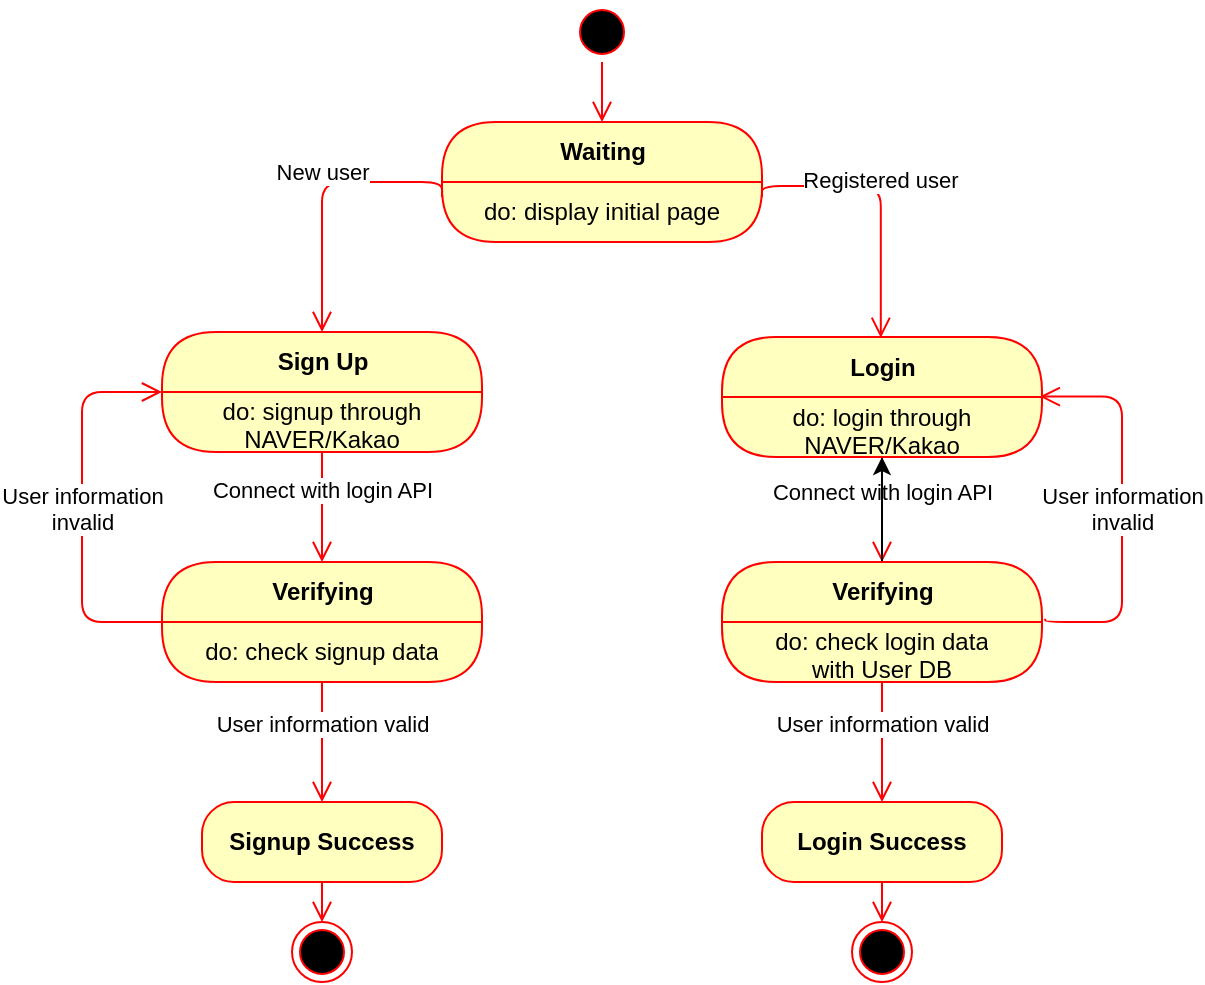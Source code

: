 <mxfile version="10.6.7" type="device"><diagram id="1BZDilK6yC3gpZiMemIy" name="Page-1"><mxGraphModel dx="649" dy="794" grid="1" gridSize="10" guides="1" tooltips="1" connect="1" arrows="1" fold="1" page="1" pageScale="1" pageWidth="827" pageHeight="1169" math="0" shadow="0"><root><mxCell id="0"/><mxCell id="1" parent="0"/><mxCell id="YGB9TMCgIRE_jNW2NB7V-3" value="" style="ellipse;html=1;shape=startState;fillColor=#000000;strokeColor=#ff0000;" vertex="1" parent="1"><mxGeometry x="445" y="40" width="30" height="30" as="geometry"/></mxCell><mxCell id="YGB9TMCgIRE_jNW2NB7V-4" value="" style="edgeStyle=orthogonalEdgeStyle;html=1;verticalAlign=bottom;endArrow=open;endSize=8;strokeColor=#ff0000;" edge="1" source="YGB9TMCgIRE_jNW2NB7V-3" parent="1"><mxGeometry relative="1" as="geometry"><mxPoint x="460" y="100" as="targetPoint"/></mxGeometry></mxCell><mxCell id="YGB9TMCgIRE_jNW2NB7V-5" value="Waiting" style="swimlane;html=1;fontStyle=1;align=center;verticalAlign=middle;childLayout=stackLayout;horizontal=1;startSize=30;horizontalStack=0;resizeParent=0;resizeLast=1;container=0;fontColor=#000000;collapsible=0;rounded=1;arcSize=30;strokeColor=#ff0000;fillColor=#ffffc0;swimlaneFillColor=#ffffc0;" vertex="1" parent="1"><mxGeometry x="380" y="100" width="160" height="60" as="geometry"/></mxCell><mxCell id="YGB9TMCgIRE_jNW2NB7V-6" value="do: display initial page" style="text;html=1;strokeColor=none;fillColor=none;align=center;verticalAlign=middle;spacingLeft=4;spacingRight=4;whiteSpace=wrap;overflow=hidden;rotatable=0;fontColor=#000000;" vertex="1" parent="YGB9TMCgIRE_jNW2NB7V-5"><mxGeometry y="30" width="160" height="30" as="geometry"/></mxCell><mxCell id="YGB9TMCgIRE_jNW2NB7V-9" value="Sign Up" style="swimlane;html=1;fontStyle=1;align=center;verticalAlign=middle;childLayout=stackLayout;horizontal=1;startSize=30;horizontalStack=0;resizeParent=0;resizeLast=1;container=0;fontColor=#000000;collapsible=0;rounded=1;arcSize=30;strokeColor=#ff0000;fillColor=#ffffc0;swimlaneFillColor=#ffffc0;" vertex="1" parent="1"><mxGeometry x="240" y="205" width="160" height="60" as="geometry"/></mxCell><mxCell id="YGB9TMCgIRE_jNW2NB7V-10" value="do: signup through&lt;br&gt;NAVER/Kakao&lt;br&gt;" style="text;html=1;strokeColor=none;fillColor=none;align=center;verticalAlign=middle;spacingLeft=4;spacingRight=4;whiteSpace=wrap;overflow=hidden;rotatable=0;fontColor=#000000;" vertex="1" parent="YGB9TMCgIRE_jNW2NB7V-9"><mxGeometry y="30" width="160" height="30" as="geometry"/></mxCell><mxCell id="YGB9TMCgIRE_jNW2NB7V-11" value="Connect with login API" style="edgeStyle=orthogonalEdgeStyle;html=1;verticalAlign=bottom;endArrow=open;endSize=8;strokeColor=#ff0000;entryX=0.5;entryY=0;entryDx=0;entryDy=0;" edge="1" source="YGB9TMCgIRE_jNW2NB7V-9" parent="1" target="YGB9TMCgIRE_jNW2NB7V-21"><mxGeometry relative="1" as="geometry"><mxPoint x="320" y="325" as="targetPoint"/></mxGeometry></mxCell><mxCell id="YGB9TMCgIRE_jNW2NB7V-15" value="New user" style="edgeStyle=orthogonalEdgeStyle;html=1;verticalAlign=bottom;endArrow=open;endSize=8;strokeColor=#ff0000;exitX=0;exitY=0.25;exitDx=0;exitDy=0;entryX=0.5;entryY=0;entryDx=0;entryDy=0;" edge="1" parent="1" source="YGB9TMCgIRE_jNW2NB7V-6" target="YGB9TMCgIRE_jNW2NB7V-9"><mxGeometry relative="1" as="geometry"><mxPoint x="320" y="190" as="targetPoint"/><mxPoint x="380" y="130" as="sourcePoint"/><Array as="points"><mxPoint x="380" y="130"/><mxPoint x="320" y="130"/></Array></mxGeometry></mxCell><mxCell id="YGB9TMCgIRE_jNW2NB7V-16" value="Login" style="swimlane;html=1;fontStyle=1;align=center;verticalAlign=middle;childLayout=stackLayout;horizontal=1;startSize=30;horizontalStack=0;resizeParent=0;resizeLast=1;container=0;fontColor=#000000;collapsible=0;rounded=1;arcSize=30;strokeColor=#ff0000;fillColor=#ffffc0;swimlaneFillColor=#ffffc0;" vertex="1" parent="1"><mxGeometry x="520" y="207.5" width="160" height="60" as="geometry"/></mxCell><mxCell id="YGB9TMCgIRE_jNW2NB7V-17" value="do: login through&lt;br&gt;NAVER/Kakao&lt;br&gt;" style="text;html=1;strokeColor=none;fillColor=none;align=center;verticalAlign=middle;spacingLeft=4;spacingRight=4;whiteSpace=wrap;overflow=hidden;rotatable=0;fontColor=#000000;" vertex="1" parent="YGB9TMCgIRE_jNW2NB7V-16"><mxGeometry y="30" width="160" height="30" as="geometry"/></mxCell><mxCell id="YGB9TMCgIRE_jNW2NB7V-20" value="Registered user" style="edgeStyle=orthogonalEdgeStyle;html=1;verticalAlign=bottom;endArrow=open;endSize=8;strokeColor=#ff0000;entryX=0.5;entryY=0;entryDx=0;entryDy=0;exitX=1;exitY=0.25;exitDx=0;exitDy=0;" edge="1" parent="1" source="YGB9TMCgIRE_jNW2NB7V-6"><mxGeometry relative="1" as="geometry"><mxPoint x="599.412" y="207.912" as="targetPoint"/><mxPoint x="659.412" y="132.618" as="sourcePoint"/><Array as="points"><mxPoint x="540" y="132"/><mxPoint x="599" y="132"/></Array></mxGeometry></mxCell><mxCell id="YGB9TMCgIRE_jNW2NB7V-21" value="Verifying" style="swimlane;html=1;fontStyle=1;align=center;verticalAlign=middle;childLayout=stackLayout;horizontal=1;startSize=30;horizontalStack=0;resizeParent=0;resizeLast=1;container=0;fontColor=#000000;collapsible=0;rounded=1;arcSize=30;strokeColor=#ff0000;fillColor=#ffffc0;swimlaneFillColor=#ffffc0;" vertex="1" parent="1"><mxGeometry x="240" y="320" width="160" height="60" as="geometry"/></mxCell><mxCell id="YGB9TMCgIRE_jNW2NB7V-22" value="do: check signup data" style="text;html=1;strokeColor=none;fillColor=none;align=center;verticalAlign=middle;spacingLeft=4;spacingRight=4;whiteSpace=wrap;overflow=hidden;rotatable=0;fontColor=#000000;" vertex="1" parent="YGB9TMCgIRE_jNW2NB7V-21"><mxGeometry y="30" width="160" height="30" as="geometry"/></mxCell><mxCell id="YGB9TMCgIRE_jNW2NB7V-23" value="User information valid" style="edgeStyle=orthogonalEdgeStyle;html=1;verticalAlign=bottom;endArrow=open;endSize=8;strokeColor=#ff0000;entryX=0.5;entryY=0;entryDx=0;entryDy=0;" edge="1" source="YGB9TMCgIRE_jNW2NB7V-21" parent="1" target="YGB9TMCgIRE_jNW2NB7V-25"><mxGeometry relative="1" as="geometry"><mxPoint x="320" y="430" as="targetPoint"/></mxGeometry></mxCell><mxCell id="YGB9TMCgIRE_jNW2NB7V-24" value="User information&lt;br&gt;invalid" style="edgeStyle=orthogonalEdgeStyle;html=1;verticalAlign=bottom;endArrow=open;endSize=8;strokeColor=#ff0000;exitX=0;exitY=0.5;exitDx=0;exitDy=0;entryX=0;entryY=0.5;entryDx=0;entryDy=0;" edge="1" parent="1" source="YGB9TMCgIRE_jNW2NB7V-21" target="YGB9TMCgIRE_jNW2NB7V-9"><mxGeometry x="-0.163" relative="1" as="geometry"><mxPoint x="200" y="350.0" as="targetPoint"/><mxPoint x="200" y="290" as="sourcePoint"/><Array as="points"><mxPoint x="200" y="350"/><mxPoint x="200" y="235"/></Array><mxPoint as="offset"/></mxGeometry></mxCell><mxCell id="YGB9TMCgIRE_jNW2NB7V-25" value="&lt;b&gt;Signup Success&lt;/b&gt;" style="rounded=1;whiteSpace=wrap;html=1;arcSize=40;fontColor=#000000;fillColor=#ffffc0;strokeColor=#ff0000;" vertex="1" parent="1"><mxGeometry x="260" y="440" width="120" height="40" as="geometry"/></mxCell><mxCell id="YGB9TMCgIRE_jNW2NB7V-27" value="" style="ellipse;html=1;shape=endState;fillColor=#000000;strokeColor=#ff0000;rounded=1;" vertex="1" parent="1"><mxGeometry x="305" y="500" width="30" height="30" as="geometry"/></mxCell><mxCell id="YGB9TMCgIRE_jNW2NB7V-28" value="" style="edgeStyle=orthogonalEdgeStyle;html=1;verticalAlign=bottom;endArrow=open;endSize=8;strokeColor=#ff0000;exitX=0.5;exitY=1;exitDx=0;exitDy=0;entryX=0.5;entryY=0;entryDx=0;entryDy=0;" edge="1" parent="1" source="YGB9TMCgIRE_jNW2NB7V-25" target="YGB9TMCgIRE_jNW2NB7V-27"><mxGeometry relative="1" as="geometry"><mxPoint x="370" y="510" as="targetPoint"/><mxPoint x="489.912" y="495" as="sourcePoint"/></mxGeometry></mxCell><mxCell id="YGB9TMCgIRE_jNW2NB7V-31" value="Connect with login API" style="edgeStyle=orthogonalEdgeStyle;html=1;verticalAlign=bottom;endArrow=open;endSize=8;strokeColor=#ff0000;exitX=0.5;exitY=1;exitDx=0;exitDy=0;" edge="1" parent="1" source="YGB9TMCgIRE_jNW2NB7V-17"><mxGeometry relative="1" as="geometry"><mxPoint x="600" y="320" as="targetPoint"/><mxPoint x="599.912" y="290" as="sourcePoint"/></mxGeometry></mxCell><mxCell id="YGB9TMCgIRE_jNW2NB7V-34" value="" style="edgeStyle=orthogonalEdgeStyle;rounded=0;orthogonalLoop=1;jettySize=auto;html=1;exitX=0.5;exitY=0;exitDx=0;exitDy=0;" edge="1" parent="1" source="YGB9TMCgIRE_jNW2NB7V-32" target="YGB9TMCgIRE_jNW2NB7V-17"><mxGeometry relative="1" as="geometry"/></mxCell><mxCell id="YGB9TMCgIRE_jNW2NB7V-32" value="Verifying" style="swimlane;html=1;fontStyle=1;align=center;verticalAlign=middle;childLayout=stackLayout;horizontal=1;startSize=30;horizontalStack=0;resizeParent=0;resizeLast=1;container=0;fontColor=#000000;collapsible=0;rounded=1;arcSize=30;strokeColor=#ff0000;fillColor=#ffffc0;swimlaneFillColor=#ffffc0;" vertex="1" parent="1"><mxGeometry x="520" y="320" width="160" height="60" as="geometry"/></mxCell><mxCell id="YGB9TMCgIRE_jNW2NB7V-33" value="do: check login data&lt;br&gt;with User DB&lt;br&gt;" style="text;html=1;strokeColor=none;fillColor=none;align=center;verticalAlign=middle;spacingLeft=4;spacingRight=4;whiteSpace=wrap;overflow=hidden;rotatable=0;fontColor=#000000;" vertex="1" parent="YGB9TMCgIRE_jNW2NB7V-32"><mxGeometry y="30" width="160" height="30" as="geometry"/></mxCell><mxCell id="YGB9TMCgIRE_jNW2NB7V-36" value="User information&lt;br&gt;invalid" style="edgeStyle=orthogonalEdgeStyle;html=1;verticalAlign=bottom;endArrow=open;endSize=8;strokeColor=#ff0000;exitX=1.01;exitY=-0.055;exitDx=0;exitDy=0;exitPerimeter=0;entryX=0.993;entryY=-0.007;entryDx=0;entryDy=0;entryPerimeter=0;" edge="1" parent="1" source="YGB9TMCgIRE_jNW2NB7V-33" target="YGB9TMCgIRE_jNW2NB7V-17"><mxGeometry x="-0.163" relative="1" as="geometry"><mxPoint x="682" y="237" as="targetPoint"/><mxPoint x="760.412" y="351.029" as="sourcePoint"/><Array as="points"><mxPoint x="682" y="350"/><mxPoint x="720" y="350"/><mxPoint x="720" y="237"/></Array><mxPoint as="offset"/></mxGeometry></mxCell><mxCell id="YGB9TMCgIRE_jNW2NB7V-37" value="User information valid" style="edgeStyle=orthogonalEdgeStyle;html=1;verticalAlign=bottom;endArrow=open;endSize=8;strokeColor=#ff0000;entryX=0.5;entryY=0;entryDx=0;entryDy=0;exitX=0.5;exitY=1;exitDx=0;exitDy=0;" edge="1" parent="1" target="YGB9TMCgIRE_jNW2NB7V-38" source="YGB9TMCgIRE_jNW2NB7V-33"><mxGeometry relative="1" as="geometry"><mxPoint x="600" y="430" as="targetPoint"/><mxPoint x="620" y="390" as="sourcePoint"/></mxGeometry></mxCell><mxCell id="YGB9TMCgIRE_jNW2NB7V-38" value="&lt;b&gt;Login Success&lt;/b&gt;" style="rounded=1;whiteSpace=wrap;html=1;arcSize=40;fontColor=#000000;fillColor=#ffffc0;strokeColor=#ff0000;" vertex="1" parent="1"><mxGeometry x="540" y="440" width="120" height="40" as="geometry"/></mxCell><mxCell id="YGB9TMCgIRE_jNW2NB7V-39" value="" style="ellipse;html=1;shape=endState;fillColor=#000000;strokeColor=#ff0000;rounded=1;" vertex="1" parent="1"><mxGeometry x="585" y="500" width="30" height="30" as="geometry"/></mxCell><mxCell id="YGB9TMCgIRE_jNW2NB7V-40" value="" style="edgeStyle=orthogonalEdgeStyle;html=1;verticalAlign=bottom;endArrow=open;endSize=8;strokeColor=#ff0000;exitX=0.5;exitY=1;exitDx=0;exitDy=0;entryX=0.5;entryY=0;entryDx=0;entryDy=0;" edge="1" parent="1" source="YGB9TMCgIRE_jNW2NB7V-38" target="YGB9TMCgIRE_jNW2NB7V-39"><mxGeometry relative="1" as="geometry"><mxPoint x="650" y="510" as="targetPoint"/><mxPoint x="769.912" y="495" as="sourcePoint"/></mxGeometry></mxCell></root></mxGraphModel></diagram></mxfile>